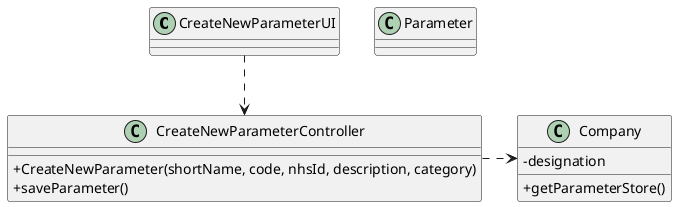 @startuml
skinparam classAttributeIconSize 0

class CreateNewParameterUI{
}

class CreateNewParameterController{
    +CreateNewParameter(shortName, code, nhsId, description, category)
    +saveParameter()
}

class Company{
	-designation
	+getParameterStore()
}

class Parameter{

}

CreateNewParameterController <.up. CreateNewParameterUI
CreateNewParameterController .right.> Company
@enduml
